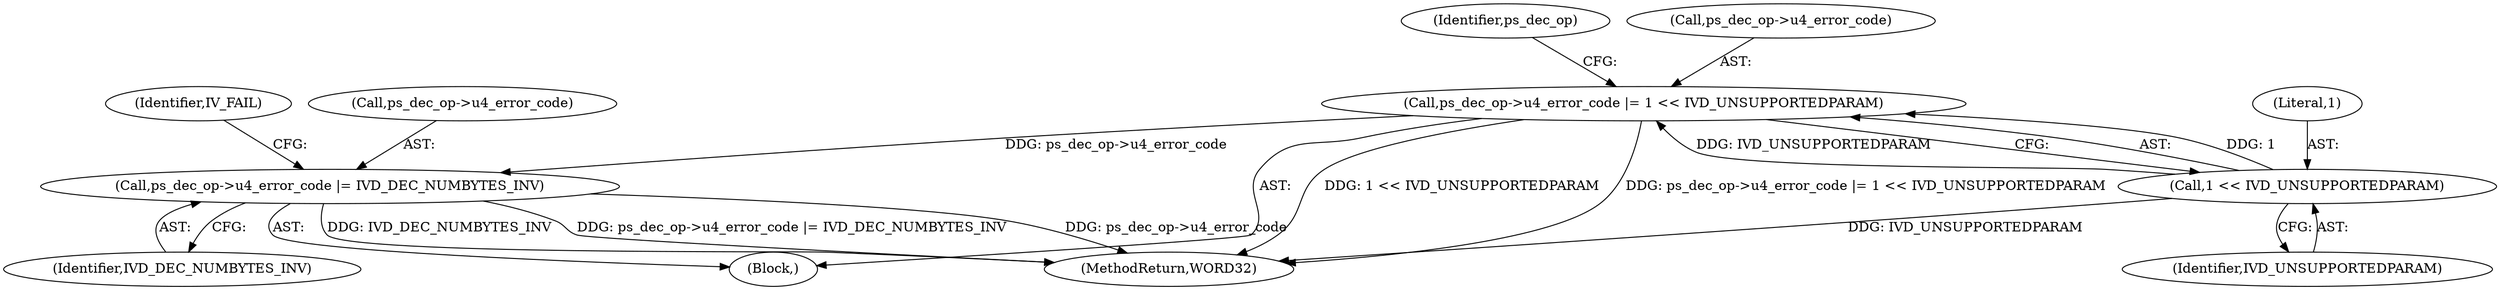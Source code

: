 digraph "0_Android_87fb7909c49e6a4510ba86ace1ffc83459c7e1b9@pointer" {
"1000315" [label="(Call,ps_dec_op->u4_error_code |= IVD_DEC_NUMBYTES_INV)"];
"1000308" [label="(Call,ps_dec_op->u4_error_code |= 1 << IVD_UNSUPPORTEDPARAM)"];
"1000312" [label="(Call,1 << IVD_UNSUPPORTEDPARAM)"];
"1001903" [label="(MethodReturn,WORD32)"];
"1000315" [label="(Call,ps_dec_op->u4_error_code |= IVD_DEC_NUMBYTES_INV)"];
"1000317" [label="(Identifier,ps_dec_op)"];
"1000313" [label="(Literal,1)"];
"1000314" [label="(Identifier,IVD_UNSUPPORTEDPARAM)"];
"1000321" [label="(Identifier,IV_FAIL)"];
"1000286" [label="(Block,)"];
"1000309" [label="(Call,ps_dec_op->u4_error_code)"];
"1000308" [label="(Call,ps_dec_op->u4_error_code |= 1 << IVD_UNSUPPORTEDPARAM)"];
"1000312" [label="(Call,1 << IVD_UNSUPPORTEDPARAM)"];
"1000319" [label="(Identifier,IVD_DEC_NUMBYTES_INV)"];
"1000316" [label="(Call,ps_dec_op->u4_error_code)"];
"1000315" -> "1000286"  [label="AST: "];
"1000315" -> "1000319"  [label="CFG: "];
"1000316" -> "1000315"  [label="AST: "];
"1000319" -> "1000315"  [label="AST: "];
"1000321" -> "1000315"  [label="CFG: "];
"1000315" -> "1001903"  [label="DDG: ps_dec_op->u4_error_code |= IVD_DEC_NUMBYTES_INV"];
"1000315" -> "1001903"  [label="DDG: ps_dec_op->u4_error_code"];
"1000315" -> "1001903"  [label="DDG: IVD_DEC_NUMBYTES_INV"];
"1000308" -> "1000315"  [label="DDG: ps_dec_op->u4_error_code"];
"1000308" -> "1000286"  [label="AST: "];
"1000308" -> "1000312"  [label="CFG: "];
"1000309" -> "1000308"  [label="AST: "];
"1000312" -> "1000308"  [label="AST: "];
"1000317" -> "1000308"  [label="CFG: "];
"1000308" -> "1001903"  [label="DDG: 1 << IVD_UNSUPPORTEDPARAM"];
"1000308" -> "1001903"  [label="DDG: ps_dec_op->u4_error_code |= 1 << IVD_UNSUPPORTEDPARAM"];
"1000312" -> "1000308"  [label="DDG: 1"];
"1000312" -> "1000308"  [label="DDG: IVD_UNSUPPORTEDPARAM"];
"1000312" -> "1000314"  [label="CFG: "];
"1000313" -> "1000312"  [label="AST: "];
"1000314" -> "1000312"  [label="AST: "];
"1000312" -> "1001903"  [label="DDG: IVD_UNSUPPORTEDPARAM"];
}

